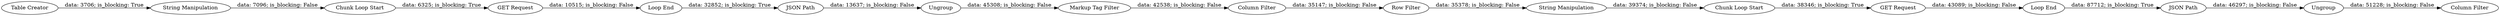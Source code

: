 digraph {
	"3168226850768046087_582" [label="JSON Path"]
	"3168226850768046087_588" [label="Loop End"]
	"3168226850768046087_583" [label="Row Filter"]
	"3168226850768046087_586" [label="Column Filter"]
	"3168226850768046087_576" [label=Ungroup]
	"3168226850768046087_573" [label="GET Request"]
	"3168226850768046087_575" [label="JSON Path"]
	"3168226850768046087_587" [label="Markup Tag Filter"]
	"3168226850768046087_589" [label="Loop End"]
	"3168226850768046087_585" [label=Ungroup]
	"3168226850768046087_570" [label="String Manipulation"]
	"3168226850768046087_571" [label="Chunk Loop Start"]
	"3168226850768046087_578" [label="String Manipulation"]
	"3168226850768046087_579" [label="Chunk Loop Start"]
	"3168226850768046087_580" [label="GET Request"]
	"3168226850768046087_569" [label="Table Creator"]
	"3168226850768046087_577" [label="Column Filter"]
	"3168226850768046087_580" -> "3168226850768046087_589" [label="data: 43089; is_blocking: False"]
	"3168226850768046087_571" -> "3168226850768046087_573" [label="data: 6325; is_blocking: True"]
	"3168226850768046087_577" -> "3168226850768046087_583" [label="data: 35147; is_blocking: False"]
	"3168226850768046087_587" -> "3168226850768046087_577" [label="data: 42538; is_blocking: False"]
	"3168226850768046087_569" -> "3168226850768046087_570" [label="data: 3706; is_blocking: True"]
	"3168226850768046087_578" -> "3168226850768046087_579" [label="data: 39374; is_blocking: False"]
	"3168226850768046087_582" -> "3168226850768046087_585" [label="data: 46297; is_blocking: False"]
	"3168226850768046087_583" -> "3168226850768046087_578" [label="data: 35378; is_blocking: False"]
	"3168226850768046087_589" -> "3168226850768046087_582" [label="data: 87712; is_blocking: True"]
	"3168226850768046087_576" -> "3168226850768046087_587" [label="data: 45308; is_blocking: False"]
	"3168226850768046087_579" -> "3168226850768046087_580" [label="data: 38346; is_blocking: True"]
	"3168226850768046087_570" -> "3168226850768046087_571" [label="data: 7096; is_blocking: False"]
	"3168226850768046087_573" -> "3168226850768046087_588" [label="data: 10515; is_blocking: False"]
	"3168226850768046087_585" -> "3168226850768046087_586" [label="data: 51228; is_blocking: False"]
	"3168226850768046087_588" -> "3168226850768046087_575" [label="data: 32852; is_blocking: True"]
	"3168226850768046087_575" -> "3168226850768046087_576" [label="data: 13637; is_blocking: False"]
	rankdir=LR
}
